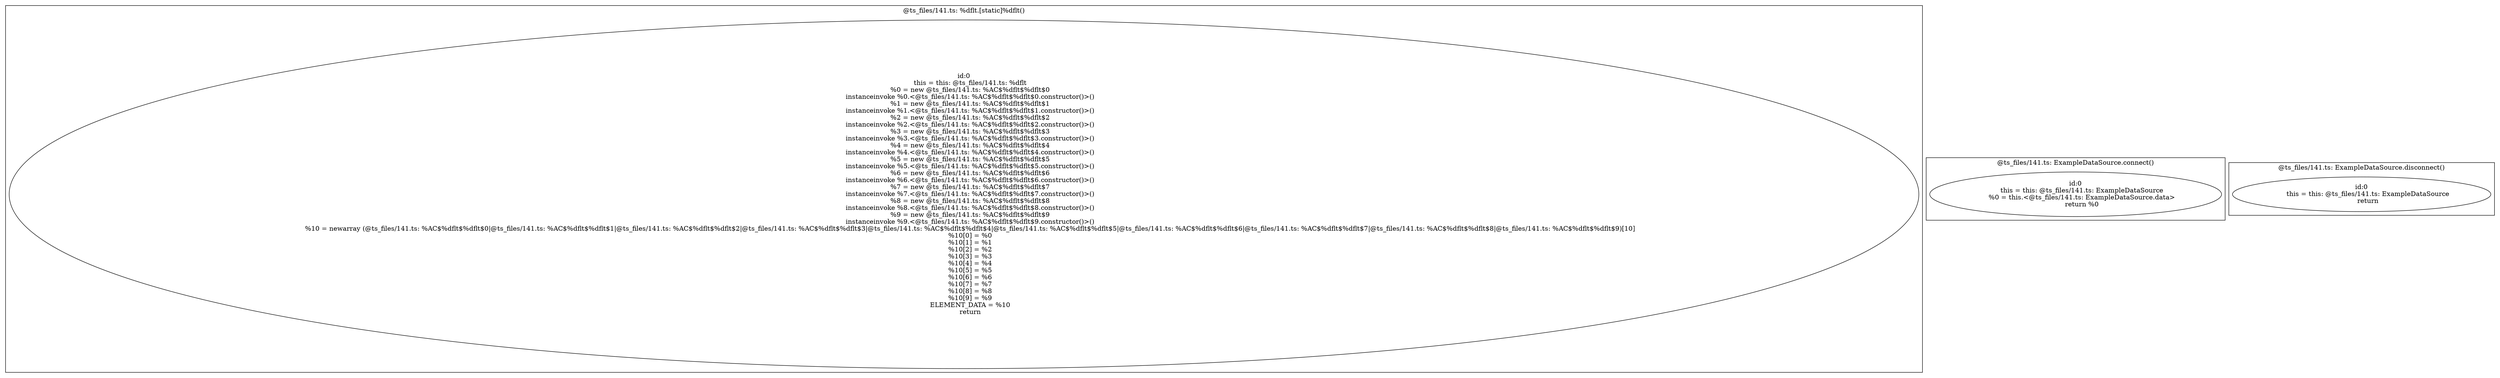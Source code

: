 digraph "141.ts" {
subgraph "cluster_@ts_files/141.ts: %dflt.[static]%dflt()" {
  label="@ts_files/141.ts: %dflt.[static]%dflt()";
  Node33700 [label="id:0
      this = this: @ts_files/141.ts: %dflt
      %0 = new @ts_files/141.ts: %AC$%dflt$%dflt$0
      instanceinvoke %0.<@ts_files/141.ts: %AC$%dflt$%dflt$0.constructor()>()
      %1 = new @ts_files/141.ts: %AC$%dflt$%dflt$1
      instanceinvoke %1.<@ts_files/141.ts: %AC$%dflt$%dflt$1.constructor()>()
      %2 = new @ts_files/141.ts: %AC$%dflt$%dflt$2
      instanceinvoke %2.<@ts_files/141.ts: %AC$%dflt$%dflt$2.constructor()>()
      %3 = new @ts_files/141.ts: %AC$%dflt$%dflt$3
      instanceinvoke %3.<@ts_files/141.ts: %AC$%dflt$%dflt$3.constructor()>()
      %4 = new @ts_files/141.ts: %AC$%dflt$%dflt$4
      instanceinvoke %4.<@ts_files/141.ts: %AC$%dflt$%dflt$4.constructor()>()
      %5 = new @ts_files/141.ts: %AC$%dflt$%dflt$5
      instanceinvoke %5.<@ts_files/141.ts: %AC$%dflt$%dflt$5.constructor()>()
      %6 = new @ts_files/141.ts: %AC$%dflt$%dflt$6
      instanceinvoke %6.<@ts_files/141.ts: %AC$%dflt$%dflt$6.constructor()>()
      %7 = new @ts_files/141.ts: %AC$%dflt$%dflt$7
      instanceinvoke %7.<@ts_files/141.ts: %AC$%dflt$%dflt$7.constructor()>()
      %8 = new @ts_files/141.ts: %AC$%dflt$%dflt$8
      instanceinvoke %8.<@ts_files/141.ts: %AC$%dflt$%dflt$8.constructor()>()
      %9 = new @ts_files/141.ts: %AC$%dflt$%dflt$9
      instanceinvoke %9.<@ts_files/141.ts: %AC$%dflt$%dflt$9.constructor()>()
      %10 = newarray (@ts_files/141.ts: %AC$%dflt$%dflt$0|@ts_files/141.ts: %AC$%dflt$%dflt$1|@ts_files/141.ts: %AC$%dflt$%dflt$2|@ts_files/141.ts: %AC$%dflt$%dflt$3|@ts_files/141.ts: %AC$%dflt$%dflt$4|@ts_files/141.ts: %AC$%dflt$%dflt$5|@ts_files/141.ts: %AC$%dflt$%dflt$6|@ts_files/141.ts: %AC$%dflt$%dflt$7|@ts_files/141.ts: %AC$%dflt$%dflt$8|@ts_files/141.ts: %AC$%dflt$%dflt$9)[10]
      %10[0] = %0
      %10[1] = %1
      %10[2] = %2
      %10[3] = %3
      %10[4] = %4
      %10[5] = %5
      %10[6] = %6
      %10[7] = %7
      %10[8] = %8
      %10[9] = %9
      ELEMENT_DATA = %10
      return"];
}
subgraph "cluster_@ts_files/141.ts: ExampleDataSource.connect()" {
  label="@ts_files/141.ts: ExampleDataSource.connect()";
  Node40770 [label="id:0
      this = this: @ts_files/141.ts: ExampleDataSource
      %0 = this.<@ts_files/141.ts: ExampleDataSource.data>
      return %0"];
}
subgraph "cluster_@ts_files/141.ts: ExampleDataSource.disconnect()" {
  label="@ts_files/141.ts: ExampleDataSource.disconnect()";
  Node43970 [label="id:0
      this = this: @ts_files/141.ts: ExampleDataSource
      return"];
}
}
